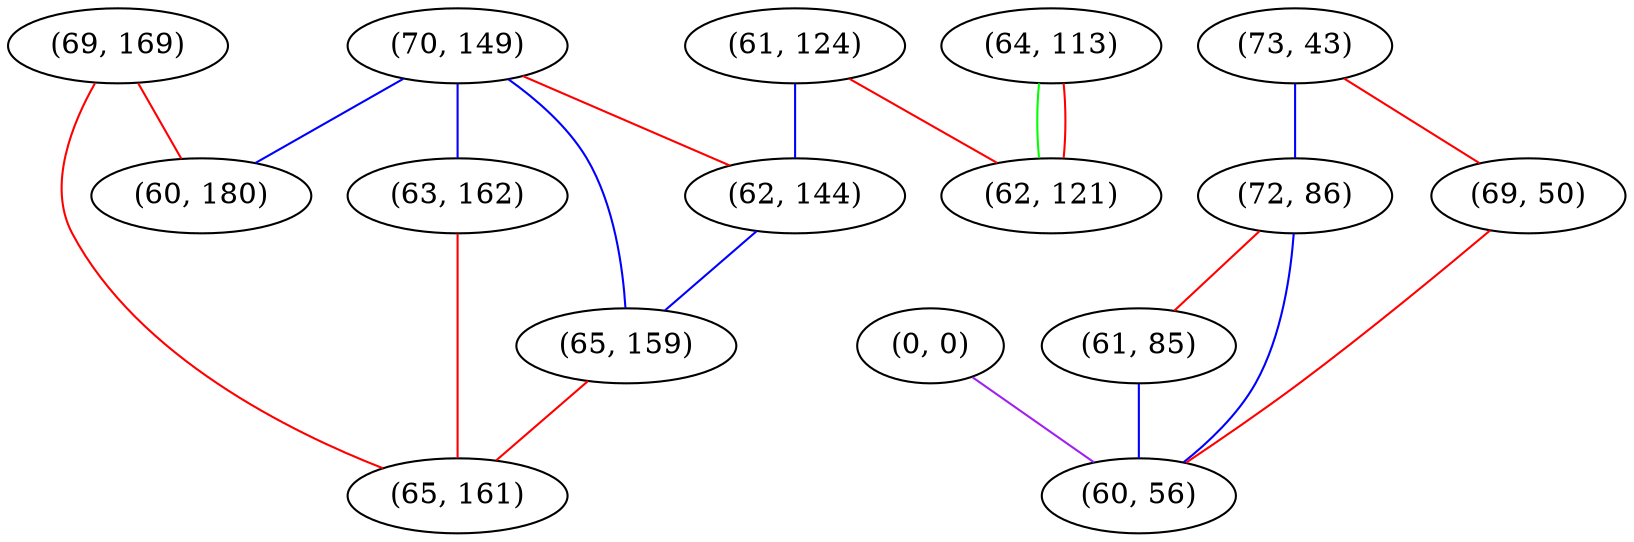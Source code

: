 graph "" {
"(69, 169)";
"(61, 124)";
"(0, 0)";
"(73, 43)";
"(72, 86)";
"(69, 50)";
"(61, 85)";
"(70, 149)";
"(64, 113)";
"(60, 180)";
"(62, 144)";
"(63, 162)";
"(62, 121)";
"(65, 159)";
"(65, 161)";
"(60, 56)";
"(69, 169)" -- "(60, 180)"  [color=red, key=0, weight=1];
"(69, 169)" -- "(65, 161)"  [color=red, key=0, weight=1];
"(61, 124)" -- "(62, 121)"  [color=red, key=0, weight=1];
"(61, 124)" -- "(62, 144)"  [color=blue, key=0, weight=3];
"(0, 0)" -- "(60, 56)"  [color=purple, key=0, weight=4];
"(73, 43)" -- "(72, 86)"  [color=blue, key=0, weight=3];
"(73, 43)" -- "(69, 50)"  [color=red, key=0, weight=1];
"(72, 86)" -- "(61, 85)"  [color=red, key=0, weight=1];
"(72, 86)" -- "(60, 56)"  [color=blue, key=0, weight=3];
"(69, 50)" -- "(60, 56)"  [color=red, key=0, weight=1];
"(61, 85)" -- "(60, 56)"  [color=blue, key=0, weight=3];
"(70, 149)" -- "(60, 180)"  [color=blue, key=0, weight=3];
"(70, 149)" -- "(62, 144)"  [color=red, key=0, weight=1];
"(70, 149)" -- "(63, 162)"  [color=blue, key=0, weight=3];
"(70, 149)" -- "(65, 159)"  [color=blue, key=0, weight=3];
"(64, 113)" -- "(62, 121)"  [color=green, key=0, weight=2];
"(64, 113)" -- "(62, 121)"  [color=red, key=1, weight=1];
"(62, 144)" -- "(65, 159)"  [color=blue, key=0, weight=3];
"(63, 162)" -- "(65, 161)"  [color=red, key=0, weight=1];
"(65, 159)" -- "(65, 161)"  [color=red, key=0, weight=1];
}
